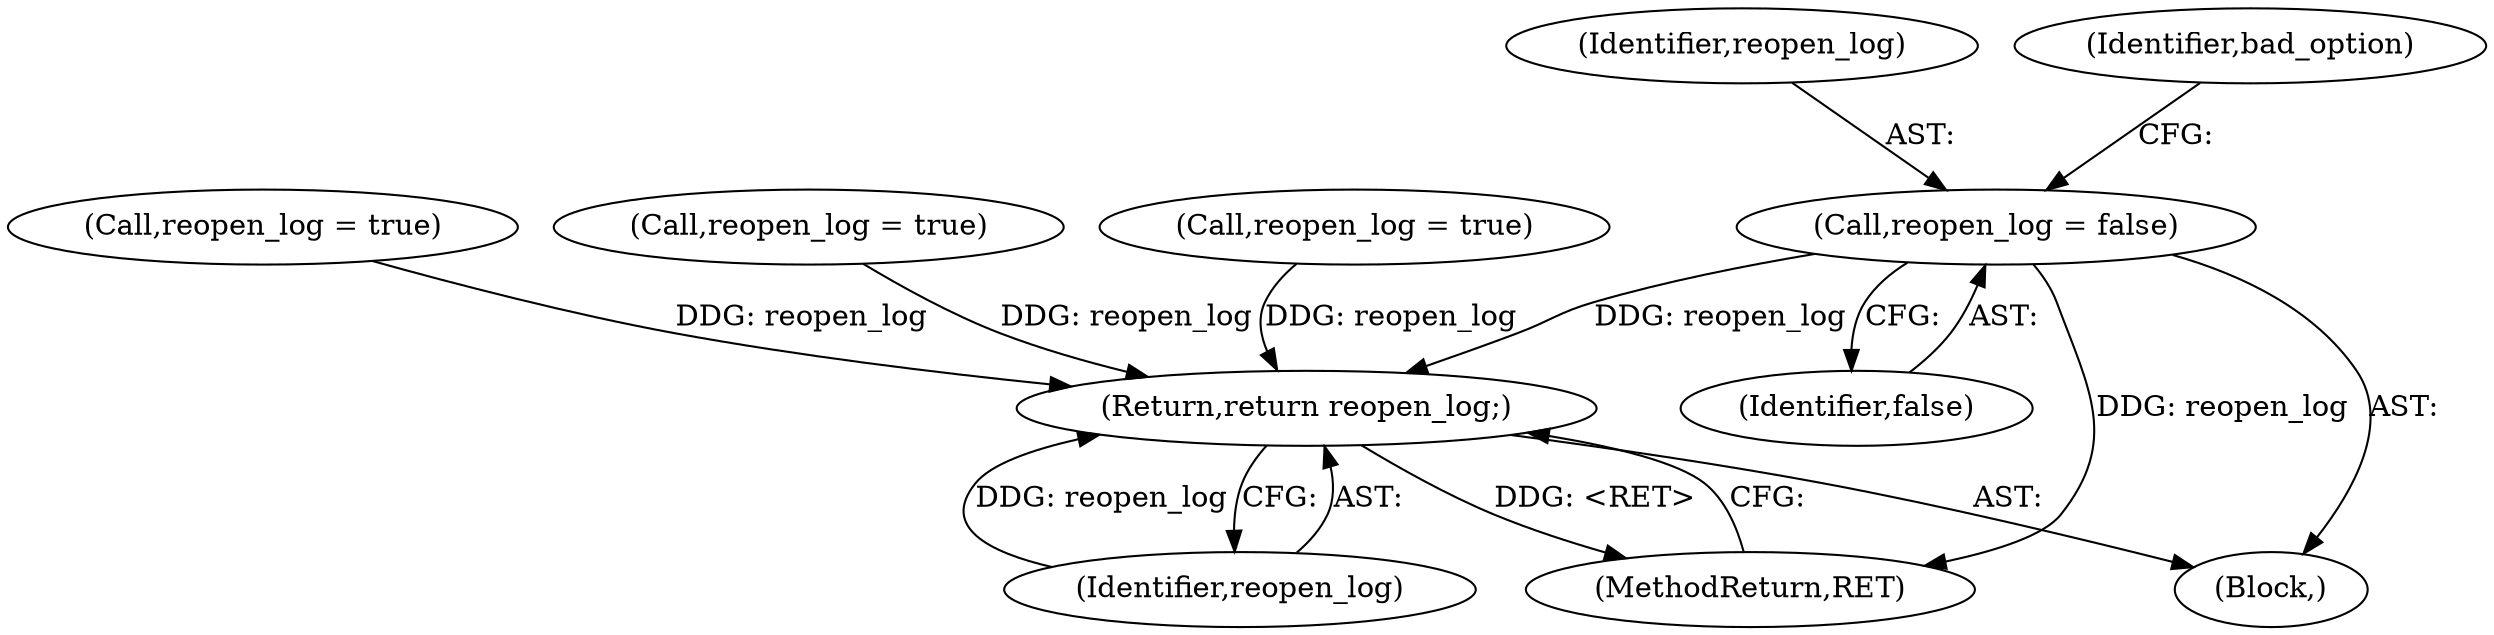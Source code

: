 digraph "0_keepalived_04f2d32871bb3b11d7dc024039952f2fe2750306@API" {
"1000112" [label="(Call,reopen_log = false)"];
"1000743" [label="(Return,return reopen_log;)"];
"1000109" [label="(Block,)"];
"1000269" [label="(Call,reopen_log = true)"];
"1000348" [label="(Call,reopen_log = true)"];
"1000744" [label="(Identifier,reopen_log)"];
"1000112" [label="(Call,reopen_log = false)"];
"1000377" [label="(Call,reopen_log = true)"];
"1000113" [label="(Identifier,reopen_log)"];
"1000121" [label="(Identifier,bad_option)"];
"1000114" [label="(Identifier,false)"];
"1000743" [label="(Return,return reopen_log;)"];
"1000745" [label="(MethodReturn,RET)"];
"1000112" -> "1000109"  [label="AST: "];
"1000112" -> "1000114"  [label="CFG: "];
"1000113" -> "1000112"  [label="AST: "];
"1000114" -> "1000112"  [label="AST: "];
"1000121" -> "1000112"  [label="CFG: "];
"1000112" -> "1000745"  [label="DDG: reopen_log"];
"1000112" -> "1000743"  [label="DDG: reopen_log"];
"1000743" -> "1000109"  [label="AST: "];
"1000743" -> "1000744"  [label="CFG: "];
"1000744" -> "1000743"  [label="AST: "];
"1000745" -> "1000743"  [label="CFG: "];
"1000743" -> "1000745"  [label="DDG: <RET>"];
"1000744" -> "1000743"  [label="DDG: reopen_log"];
"1000348" -> "1000743"  [label="DDG: reopen_log"];
"1000377" -> "1000743"  [label="DDG: reopen_log"];
"1000269" -> "1000743"  [label="DDG: reopen_log"];
}
